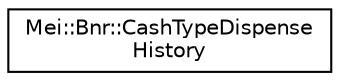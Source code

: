 digraph "Graphical Class Hierarchy"
{
  edge [fontname="Helvetica",fontsize="10",labelfontname="Helvetica",labelfontsize="10"];
  node [fontname="Helvetica",fontsize="10",shape=record];
  rankdir="LR";
  Node1 [label="Mei::Bnr::CashTypeDispense\lHistory",height=0.2,width=0.4,color="black", fillcolor="white", style="filled",URL="$a00025.html",tooltip="CashTypeDispenseHistory "];
}
